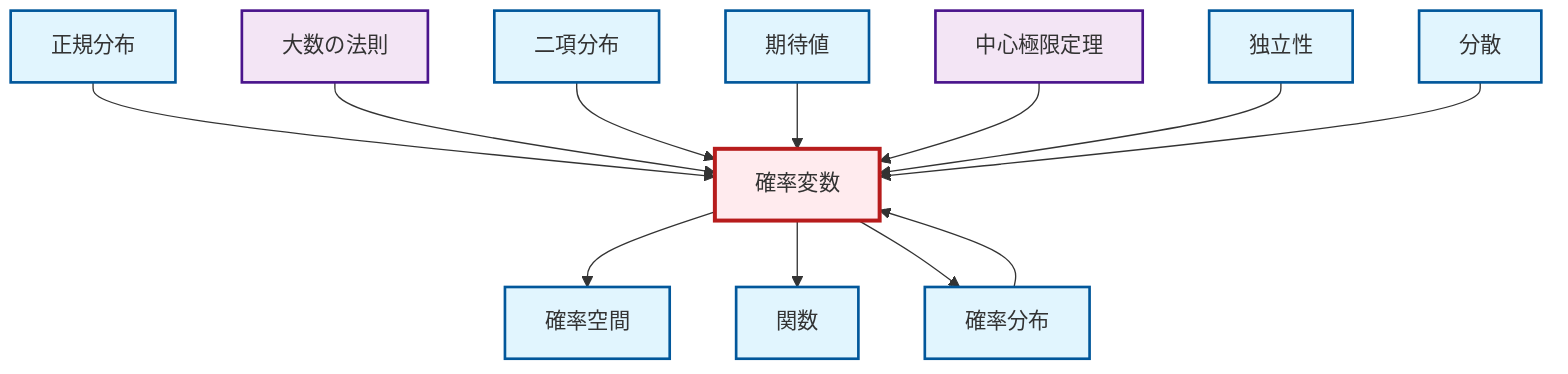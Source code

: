 graph TD
    classDef definition fill:#e1f5fe,stroke:#01579b,stroke-width:2px
    classDef theorem fill:#f3e5f5,stroke:#4a148c,stroke-width:2px
    classDef axiom fill:#fff3e0,stroke:#e65100,stroke-width:2px
    classDef example fill:#e8f5e9,stroke:#1b5e20,stroke-width:2px
    classDef current fill:#ffebee,stroke:#b71c1c,stroke-width:3px
    def-function["関数"]:::definition
    def-random-variable["確率変数"]:::definition
    thm-central-limit["中心極限定理"]:::theorem
    def-normal-distribution["正規分布"]:::definition
    def-independence["独立性"]:::definition
    def-probability-space["確率空間"]:::definition
    def-probability-distribution["確率分布"]:::definition
    def-expectation["期待値"]:::definition
    thm-law-of-large-numbers["大数の法則"]:::theorem
    def-binomial-distribution["二項分布"]:::definition
    def-variance["分散"]:::definition
    def-normal-distribution --> def-random-variable
    thm-law-of-large-numbers --> def-random-variable
    def-random-variable --> def-probability-space
    def-binomial-distribution --> def-random-variable
    def-expectation --> def-random-variable
    def-random-variable --> def-function
    thm-central-limit --> def-random-variable
    def-independence --> def-random-variable
    def-variance --> def-random-variable
    def-random-variable --> def-probability-distribution
    def-probability-distribution --> def-random-variable
    class def-random-variable current